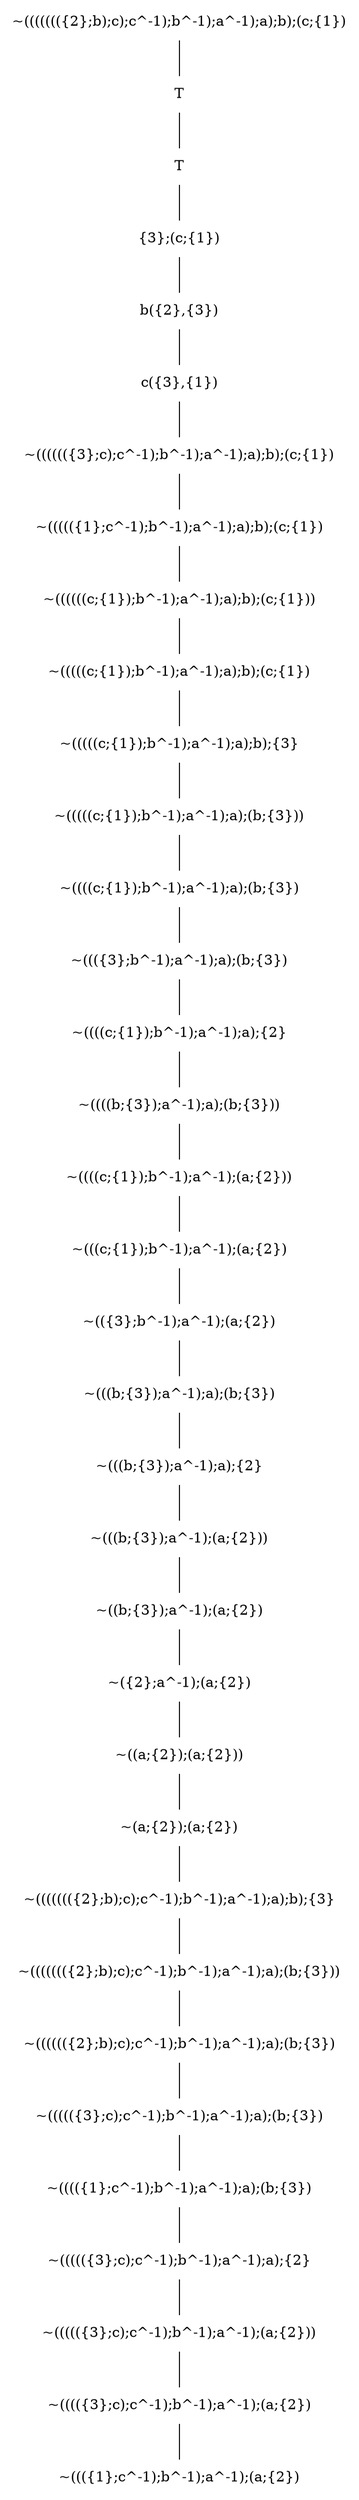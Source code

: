 graph {
node[shape="plaintext"]
N0x14a905090[label="~((((((({2};b);c);c^-1);b^-1);a^-1);a);b);(c;{1})"];
N0x14a9045f0[label="T"];
N0x14a904cf0[label="T"];
N0x14a904760[label="{3};(c;{1})"];
N0x14a9054f0[label="b({2},{3})"];
N0x14a904080[label="c({3},{1})"];
N0x14a905bd0[label="~(((((({3};c);c^-1);b^-1);a^-1);a);b);(c;{1})"];
N0x14a906930[label="~((((({1};c^-1);b^-1);a^-1);a);b);(c;{1})"];
N0x14a906c70[label="~((((((c;{1});b^-1);a^-1);a);b);(c;{1}))"];
N0x14a907680[label="~(((((c;{1});b^-1);a^-1);a);b);(c;{1})"];
N0x14a907720[label="~(((((c;{1});b^-1);a^-1);a);b);{3}"];
N0x14a907ab0[label="~(((((c;{1});b^-1);a^-1);a);(b;{3}))"];
N0x14a908360[label="~((((c;{1});b^-1);a^-1);a);(b;{3})"];
N0x14a9083e0[label="~((({3};b^-1);a^-1);a);(b;{3})"];
N0x14a9087b0[label="~((((c;{1});b^-1);a^-1);a);{2}"];
N0x14a9089d0[label="~((((b;{3});a^-1);a);(b;{3}))"];
N0x14a908d20[label="~((((c;{1});b^-1);a^-1);(a;{2}))"];
N0x14a909590[label="~(((c;{1});b^-1);a^-1);(a;{2})"];
N0x14a9096a0[label="~(({3};b^-1);a^-1);(a;{2})"];
N0x14a909c60[label="~(((b;{3});a^-1);a);(b;{3})"];
N0x14a909d50[label="~(((b;{3});a^-1);a);{2}"];
N0x14a909eb0[label="~(((b;{3});a^-1);(a;{2}))"];
N0x14a90a500[label="~((b;{3});a^-1);(a;{2})"];
N0x14a90a580[label="~({2};a^-1);(a;{2})"];
N0x14a90a2a0[label="~((a;{2});(a;{2}))"];
N0x14a90a6f0[label="~(a;{2});(a;{2})"];
N0x14a90b390[label="~((((((({2};b);c);c^-1);b^-1);a^-1);a);b);{3}"];
N0x14a90b830[label="~((((((({2};b);c);c^-1);b^-1);a^-1);a);(b;{3}))"];
N0x14a90c380[label="~(((((({2};b);c);c^-1);b^-1);a^-1);a);(b;{3})"];
N0x14a90c450[label="~((((({3};c);c^-1);b^-1);a^-1);a);(b;{3})"];
N0x14a90c8b0[label="~(((({1};c^-1);b^-1);a^-1);a);(b;{3})"];
N0x14a90cd50[label="~((((({3};c);c^-1);b^-1);a^-1);a);{2}"];
N0x14aa049f0[label="~((((({3};c);c^-1);b^-1);a^-1);(a;{2}))"];
N0x14aa05370[label="~(((({3};c);c^-1);b^-1);a^-1);(a;{2})"];
N0x14aa053f0[label="~((({1};c^-1);b^-1);a^-1);(a;{2})"];
N0x14aa05370 -- N0x14aa053f0;
N0x14aa049f0 -- N0x14aa05370;
N0x14a90cd50 -- N0x14aa049f0;
N0x14a90c8b0 -- N0x14a90cd50;
N0x14a90c450 -- N0x14a90c8b0;
N0x14a90c380 -- N0x14a90c450;
N0x14a90b830 -- N0x14a90c380;
N0x14a90b390 -- N0x14a90b830;
N0x14a90a6f0 -- N0x14a90b390;
N0x14a90a2a0 -- N0x14a90a6f0;
N0x14a90a580 -- N0x14a90a2a0;
N0x14a90a500 -- N0x14a90a580;
N0x14a909eb0 -- N0x14a90a500;
N0x14a909d50 -- N0x14a909eb0;
N0x14a909c60 -- N0x14a909d50;
N0x14a9096a0 -- N0x14a909c60;
N0x14a909590 -- N0x14a9096a0;
N0x14a908d20 -- N0x14a909590;
N0x14a9089d0 -- N0x14a908d20;
N0x14a9087b0 -- N0x14a9089d0;
N0x14a9083e0 -- N0x14a9087b0;
N0x14a908360 -- N0x14a9083e0;
N0x14a907ab0 -- N0x14a908360;
N0x14a907720 -- N0x14a907ab0;
N0x14a907680 -- N0x14a907720;
N0x14a906c70 -- N0x14a907680;
N0x14a906930 -- N0x14a906c70;
N0x14a905bd0 -- N0x14a906930;
N0x14a904080 -- N0x14a905bd0;
N0x14a9054f0 -- N0x14a904080;
N0x14a904760 -- N0x14a9054f0;
N0x14a904cf0 -- N0x14a904760;
N0x14a9045f0 -- N0x14a904cf0;
N0x14a905090 -- N0x14a9045f0;
}

